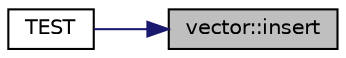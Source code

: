 digraph "vector::insert"
{
 // LATEX_PDF_SIZE
  edge [fontname="Helvetica",fontsize="10",labelfontname="Helvetica",labelfontsize="10"];
  node [fontname="Helvetica",fontsize="10",shape=record];
  rankdir="RL";
  Node59 [label="vector::insert",height=0.2,width=0.4,color="black", fillcolor="grey75", style="filled", fontcolor="black",tooltip="Inserts value at position pos."];
  Node59 -> Node60 [dir="back",color="midnightblue",fontsize="10",style="solid",fontname="Helvetica"];
  Node60 [label="TEST",height=0.2,width=0.4,color="black", fillcolor="white", style="filled",URL="$main_8cpp.html#a4e5100de9c1a1bf1711a8d9c31b63f97",tooltip=" "];
}

